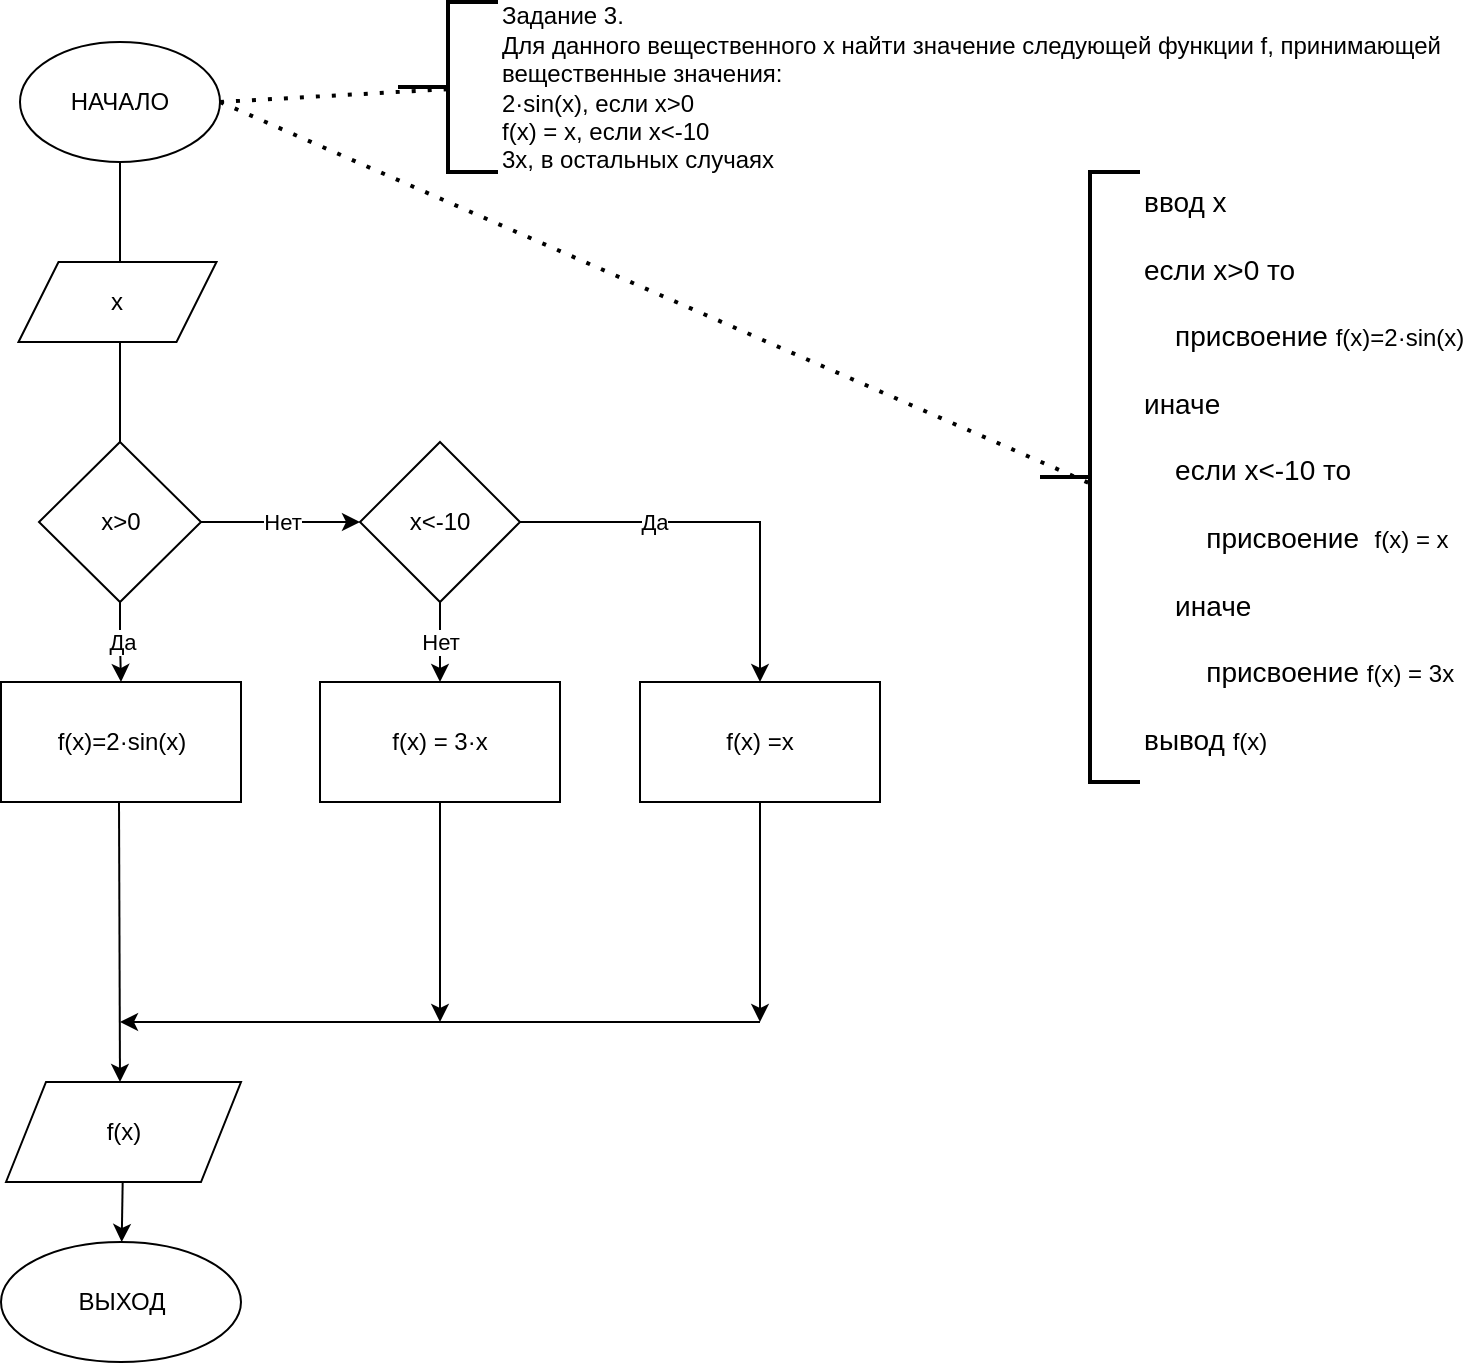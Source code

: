 <mxfile version="17.2.4" type="github">
  <diagram id="uyJToKOt4XFv-qdxU49o" name="Page-1">
    <mxGraphModel dx="1088" dy="2193" grid="1" gridSize="10" guides="1" tooltips="1" connect="1" arrows="1" fold="1" page="1" pageScale="1" pageWidth="827" pageHeight="1169" math="0" shadow="0">
      <root>
        <mxCell id="0" />
        <mxCell id="1" parent="0" />
        <mxCell id="UkJdM2cYxXjH18Phzkhp-1" value="" style="edgeStyle=none;rounded=0;orthogonalLoop=1;jettySize=auto;html=1;" edge="1" parent="1">
          <mxGeometry relative="1" as="geometry">
            <mxPoint x="400" y="80" as="sourcePoint" />
            <mxPoint x="400" y="250" as="targetPoint" />
          </mxGeometry>
        </mxCell>
        <mxCell id="UkJdM2cYxXjH18Phzkhp-2" value="НАЧАЛО" style="ellipse;whiteSpace=wrap;html=1;" vertex="1" parent="1">
          <mxGeometry x="350" y="20" width="100" height="60" as="geometry" />
        </mxCell>
        <mxCell id="UkJdM2cYxXjH18Phzkhp-3" value="Нет" style="edgeStyle=none;rounded=0;orthogonalLoop=1;jettySize=auto;html=1;entryX=0;entryY=0.5;entryDx=0;entryDy=0;" edge="1" parent="1" source="UkJdM2cYxXjH18Phzkhp-5" target="UkJdM2cYxXjH18Phzkhp-23">
          <mxGeometry relative="1" as="geometry">
            <mxPoint x="490" y="260" as="targetPoint" />
          </mxGeometry>
        </mxCell>
        <mxCell id="UkJdM2cYxXjH18Phzkhp-4" value="Да" style="edgeStyle=orthogonalEdgeStyle;rounded=0;orthogonalLoop=1;jettySize=auto;html=1;" edge="1" parent="1" source="UkJdM2cYxXjH18Phzkhp-5" target="UkJdM2cYxXjH18Phzkhp-21">
          <mxGeometry relative="1" as="geometry" />
        </mxCell>
        <mxCell id="UkJdM2cYxXjH18Phzkhp-5" value="x&amp;gt;0" style="rhombus;whiteSpace=wrap;html=1;" vertex="1" parent="1">
          <mxGeometry x="359.5" y="220" width="81" height="80" as="geometry" />
        </mxCell>
        <mxCell id="UkJdM2cYxXjH18Phzkhp-10" value="f(x) = 3·x" style="whiteSpace=wrap;html=1;" vertex="1" parent="1">
          <mxGeometry x="500" y="340" width="120" height="60" as="geometry" />
        </mxCell>
        <mxCell id="UkJdM2cYxXjH18Phzkhp-11" value="x" style="shape=parallelogram;perimeter=parallelogramPerimeter;whiteSpace=wrap;html=1;fixedSize=1;" vertex="1" parent="1">
          <mxGeometry x="349.25" y="130" width="99" height="40" as="geometry" />
        </mxCell>
        <mxCell id="UkJdM2cYxXjH18Phzkhp-12" value="" style="edgeStyle=none;rounded=0;orthogonalLoop=1;jettySize=auto;html=1;" edge="1" parent="1" source="UkJdM2cYxXjH18Phzkhp-13" target="UkJdM2cYxXjH18Phzkhp-15">
          <mxGeometry relative="1" as="geometry" />
        </mxCell>
        <mxCell id="UkJdM2cYxXjH18Phzkhp-13" value="f(x)" style="shape=parallelogram;perimeter=parallelogramPerimeter;whiteSpace=wrap;html=1;fixedSize=1;" vertex="1" parent="1">
          <mxGeometry x="343" y="540" width="117.5" height="50" as="geometry" />
        </mxCell>
        <mxCell id="UkJdM2cYxXjH18Phzkhp-14" style="edgeStyle=none;rounded=0;orthogonalLoop=1;jettySize=auto;html=1;exitX=0.5;exitY=1;exitDx=0;exitDy=0;" edge="1" parent="1" source="UkJdM2cYxXjH18Phzkhp-13" target="UkJdM2cYxXjH18Phzkhp-13">
          <mxGeometry relative="1" as="geometry" />
        </mxCell>
        <mxCell id="UkJdM2cYxXjH18Phzkhp-15" value="ВЫХОД" style="ellipse;whiteSpace=wrap;html=1;" vertex="1" parent="1">
          <mxGeometry x="340.5" y="620" width="120" height="60" as="geometry" />
        </mxCell>
        <mxCell id="UkJdM2cYxXjH18Phzkhp-16" value="Задание 3. &lt;br&gt;&lt;div&gt;Для данного вещественного x найти значение следующей функции f, принимающей&lt;/div&gt;&lt;div&gt;вещественные значения:&lt;/div&gt;&lt;div&gt;2·sin(x), если x&amp;gt;0&lt;/div&gt;&lt;div&gt;f(x) = x, если x&amp;lt;-10&lt;/div&gt;&lt;div&gt;3x, в остальных случаях&lt;/div&gt;" style="strokeWidth=2;html=1;shape=mxgraph.flowchart.annotation_2;align=left;labelPosition=right;pointerEvents=1;" vertex="1" parent="1">
          <mxGeometry x="539" width="50" height="85" as="geometry" />
        </mxCell>
        <mxCell id="UkJdM2cYxXjH18Phzkhp-17" value="" style="endArrow=none;dashed=1;html=1;dashPattern=1 3;strokeWidth=2;rounded=0;exitX=1;exitY=0.5;exitDx=0;exitDy=0;entryX=0.52;entryY=0.512;entryDx=0;entryDy=0;entryPerimeter=0;" edge="1" parent="1" source="UkJdM2cYxXjH18Phzkhp-2" target="UkJdM2cYxXjH18Phzkhp-16">
          <mxGeometry width="50" height="50" relative="1" as="geometry">
            <mxPoint x="532.5" y="160" as="sourcePoint" />
            <mxPoint x="582.5" y="110" as="targetPoint" />
          </mxGeometry>
        </mxCell>
        <mxCell id="UkJdM2cYxXjH18Phzkhp-18" value="ввод х&lt;br&gt;&lt;br&gt;если x&amp;gt;0 то&lt;br&gt;&lt;span&gt;	&lt;/span&gt;&lt;span&gt;	&lt;/span&gt;&lt;br&gt;&lt;span&gt;&lt;/span&gt;&amp;nbsp; &amp;nbsp; присвоение&amp;nbsp;&lt;span style=&quot;font-size: 12px ; text-align: center&quot;&gt;f(x)=2·sin(x)&lt;/span&gt;&lt;br&gt;&amp;nbsp; &amp;nbsp;&amp;nbsp;&lt;br&gt;иначе &lt;br&gt;&amp;nbsp; &amp;nbsp; &lt;br&gt;&amp;nbsp; &amp;nbsp; если x&amp;lt;-10 то&lt;br&gt;&lt;br&gt;&amp;nbsp; &amp;nbsp; &amp;nbsp; &amp;nbsp; присвоение&amp;nbsp;&amp;nbsp;&lt;span style=&quot;font-size: 12px ; text-align: center&quot;&gt;f(x) = x&lt;/span&gt;&lt;br&gt;&lt;br&gt;&amp;nbsp; &amp;nbsp; иначе&amp;nbsp;&lt;br&gt;&lt;br&gt;&amp;nbsp; &amp;nbsp; &amp;nbsp; &amp;nbsp; присвоение&amp;nbsp;&lt;span style=&quot;font-size: 12px ; text-align: center&quot;&gt;f(x) = 3&lt;/span&gt;&lt;span style=&quot;font-size: 12px ; text-align: center&quot;&gt;x&lt;/span&gt;&lt;br&gt;&lt;br&gt;вывод&amp;nbsp;&lt;span style=&quot;font-size: 12px ; text-align: center&quot;&gt;f(x)&lt;/span&gt;" style="strokeWidth=2;html=1;shape=mxgraph.flowchart.annotation_2;align=left;labelPosition=right;pointerEvents=1;verticalAlign=top;fontSize=14;spacing=2;spacingBottom=0;spacingLeft=0;spacingTop=0;horizontal=1;" vertex="1" parent="1">
          <mxGeometry x="860" y="85" width="50" height="305" as="geometry" />
        </mxCell>
        <mxCell id="UkJdM2cYxXjH18Phzkhp-19" value="" style="endArrow=none;dashed=1;html=1;dashPattern=1 3;strokeWidth=2;rounded=0;exitX=1;exitY=0.5;exitDx=0;exitDy=0;entryX=0.52;entryY=0.512;entryDx=0;entryDy=0;entryPerimeter=0;" edge="1" parent="1" source="UkJdM2cYxXjH18Phzkhp-2" target="UkJdM2cYxXjH18Phzkhp-18">
          <mxGeometry width="50" height="50" relative="1" as="geometry">
            <mxPoint x="770" y="115" as="sourcePoint" />
            <mxPoint x="902.5" y="175" as="targetPoint" />
          </mxGeometry>
        </mxCell>
        <mxCell id="UkJdM2cYxXjH18Phzkhp-21" value="f(x)=2·sin(x)" style="whiteSpace=wrap;html=1;" vertex="1" parent="1">
          <mxGeometry x="340.5" y="340" width="120" height="60" as="geometry" />
        </mxCell>
        <mxCell id="UkJdM2cYxXjH18Phzkhp-22" value="Да" style="edgeStyle=orthogonalEdgeStyle;rounded=0;orthogonalLoop=1;jettySize=auto;html=1;" edge="1" parent="1" source="UkJdM2cYxXjH18Phzkhp-23" target="UkJdM2cYxXjH18Phzkhp-24">
          <mxGeometry x="-0.333" relative="1" as="geometry">
            <mxPoint as="offset" />
          </mxGeometry>
        </mxCell>
        <mxCell id="UkJdM2cYxXjH18Phzkhp-32" value="Нет" style="edgeStyle=orthogonalEdgeStyle;rounded=0;orthogonalLoop=1;jettySize=auto;html=1;" edge="1" parent="1" source="UkJdM2cYxXjH18Phzkhp-23" target="UkJdM2cYxXjH18Phzkhp-10">
          <mxGeometry relative="1" as="geometry" />
        </mxCell>
        <mxCell id="UkJdM2cYxXjH18Phzkhp-23" value="x&amp;lt;-10" style="rhombus;whiteSpace=wrap;html=1;" vertex="1" parent="1">
          <mxGeometry x="520" y="220" width="80" height="80" as="geometry" />
        </mxCell>
        <mxCell id="UkJdM2cYxXjH18Phzkhp-24" value="f(x) =x" style="whiteSpace=wrap;html=1;" vertex="1" parent="1">
          <mxGeometry x="660" y="340" width="120" height="60" as="geometry" />
        </mxCell>
        <mxCell id="UkJdM2cYxXjH18Phzkhp-26" value="" style="endArrow=classic;html=1;rounded=0;exitX=0.5;exitY=1;exitDx=0;exitDy=0;" edge="1" parent="1" source="UkJdM2cYxXjH18Phzkhp-24">
          <mxGeometry width="50" height="50" relative="1" as="geometry">
            <mxPoint x="640" y="550" as="sourcePoint" />
            <mxPoint x="720" y="510" as="targetPoint" />
          </mxGeometry>
        </mxCell>
        <mxCell id="UkJdM2cYxXjH18Phzkhp-28" value="" style="endArrow=classic;html=1;rounded=0;exitX=0.5;exitY=1;exitDx=0;exitDy=0;" edge="1" parent="1" source="UkJdM2cYxXjH18Phzkhp-10">
          <mxGeometry width="50" height="50" relative="1" as="geometry">
            <mxPoint x="640" y="550" as="sourcePoint" />
            <mxPoint x="560" y="510" as="targetPoint" />
          </mxGeometry>
        </mxCell>
        <mxCell id="UkJdM2cYxXjH18Phzkhp-33" value="" style="endArrow=classic;html=1;rounded=0;exitX=0.5;exitY=1;exitDx=0;exitDy=0;" edge="1" parent="1">
          <mxGeometry width="50" height="50" relative="1" as="geometry">
            <mxPoint x="399.5" y="400" as="sourcePoint" />
            <mxPoint x="400" y="540" as="targetPoint" />
          </mxGeometry>
        </mxCell>
        <mxCell id="UkJdM2cYxXjH18Phzkhp-34" value="" style="endArrow=classic;html=1;rounded=0;" edge="1" parent="1">
          <mxGeometry width="50" height="50" relative="1" as="geometry">
            <mxPoint x="720" y="510" as="sourcePoint" />
            <mxPoint x="400" y="510" as="targetPoint" />
          </mxGeometry>
        </mxCell>
      </root>
    </mxGraphModel>
  </diagram>
</mxfile>
